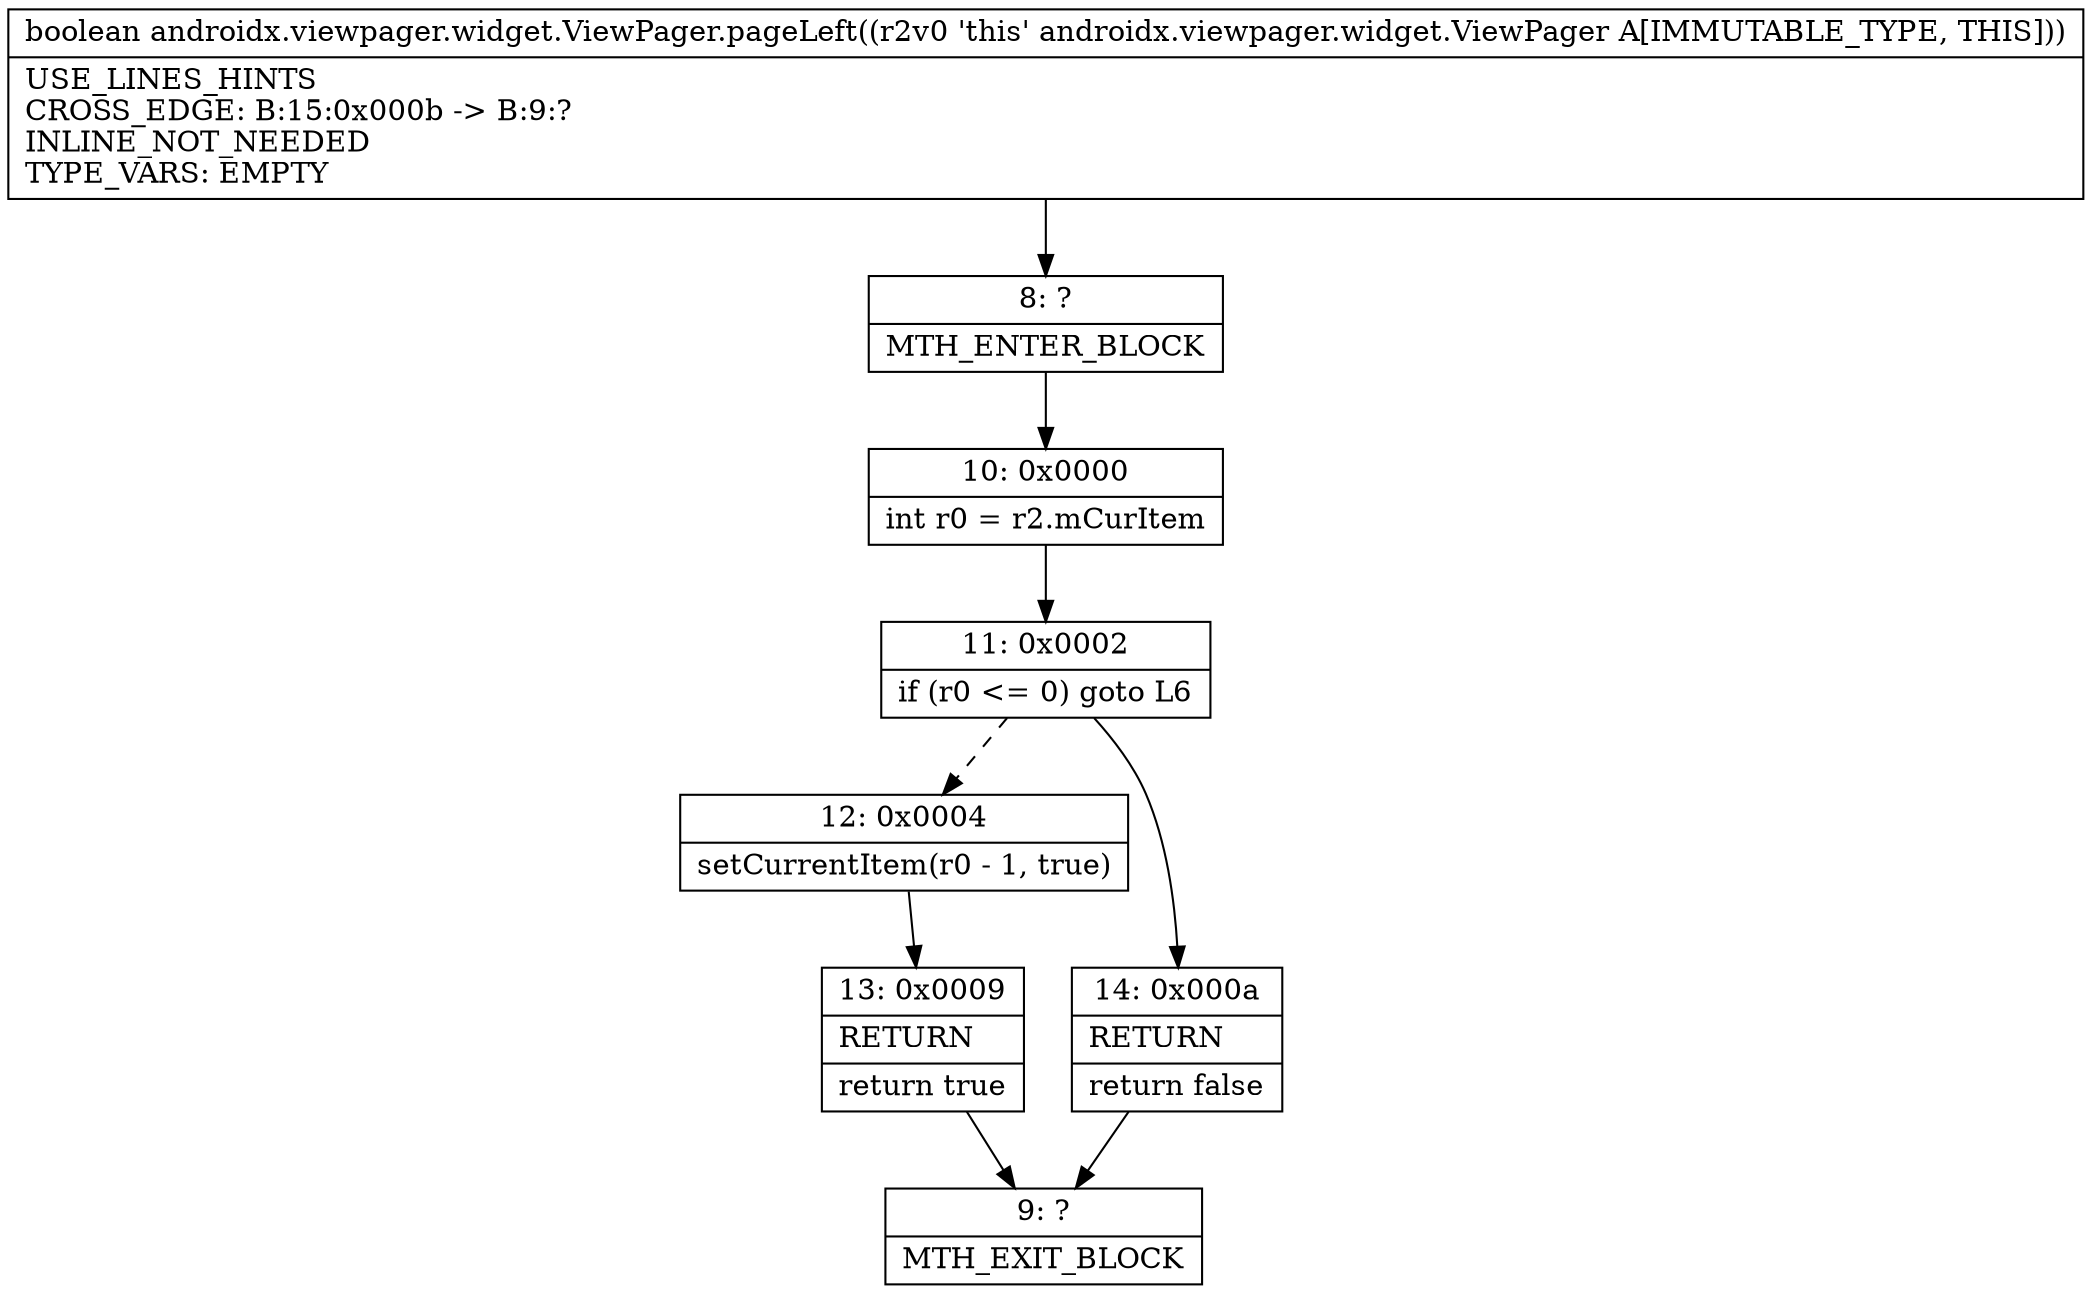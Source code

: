 digraph "CFG forandroidx.viewpager.widget.ViewPager.pageLeft()Z" {
Node_8 [shape=record,label="{8\:\ ?|MTH_ENTER_BLOCK\l}"];
Node_10 [shape=record,label="{10\:\ 0x0000|int r0 = r2.mCurItem\l}"];
Node_11 [shape=record,label="{11\:\ 0x0002|if (r0 \<= 0) goto L6\l}"];
Node_12 [shape=record,label="{12\:\ 0x0004|setCurrentItem(r0 \- 1, true)\l}"];
Node_13 [shape=record,label="{13\:\ 0x0009|RETURN\l|return true\l}"];
Node_9 [shape=record,label="{9\:\ ?|MTH_EXIT_BLOCK\l}"];
Node_14 [shape=record,label="{14\:\ 0x000a|RETURN\l|return false\l}"];
MethodNode[shape=record,label="{boolean androidx.viewpager.widget.ViewPager.pageLeft((r2v0 'this' androidx.viewpager.widget.ViewPager A[IMMUTABLE_TYPE, THIS]))  | USE_LINES_HINTS\lCROSS_EDGE: B:15:0x000b \-\> B:9:?\lINLINE_NOT_NEEDED\lTYPE_VARS: EMPTY\l}"];
MethodNode -> Node_8;Node_8 -> Node_10;
Node_10 -> Node_11;
Node_11 -> Node_12[style=dashed];
Node_11 -> Node_14;
Node_12 -> Node_13;
Node_13 -> Node_9;
Node_14 -> Node_9;
}

